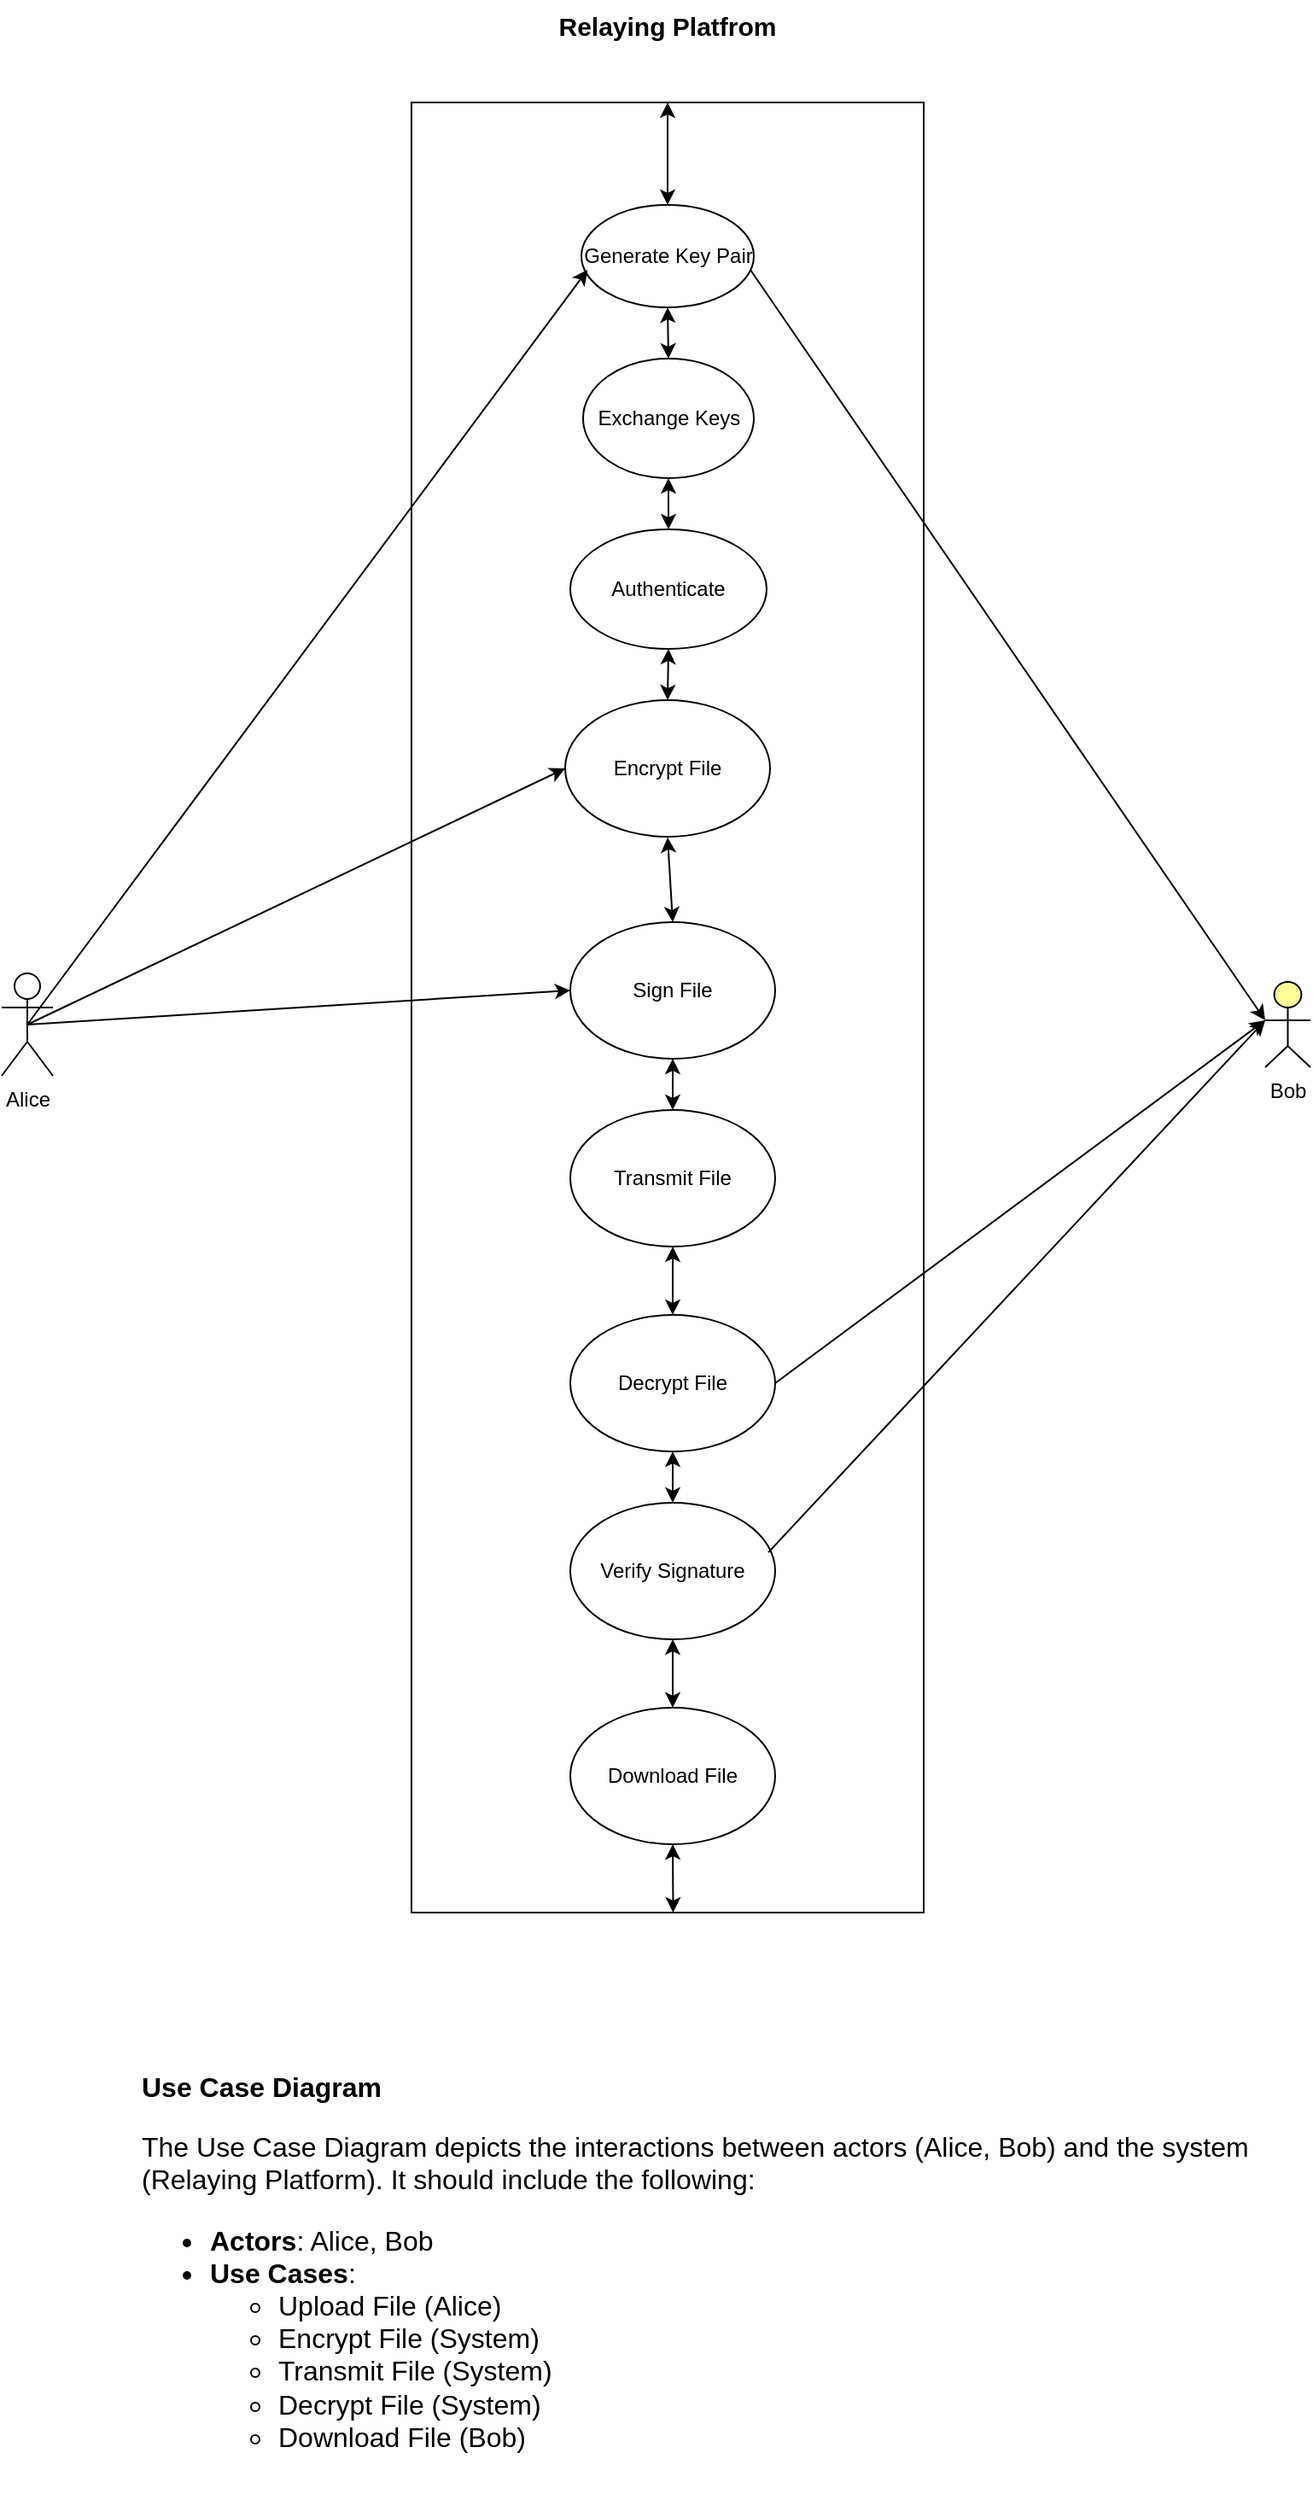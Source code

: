 <mxfile version="24.4.0" type="device">
  <diagram id="C5RBs43oDa-KdzZeNtuy" name="Page-1">
    <mxGraphModel dx="2316" dy="1184" grid="1" gridSize="10" guides="1" tooltips="1" connect="1" arrows="1" fold="1" page="1" pageScale="1" pageWidth="827" pageHeight="1169" math="0" shadow="0">
      <root>
        <mxCell id="WIyWlLk6GJQsqaUBKTNV-0" />
        <mxCell id="WIyWlLk6GJQsqaUBKTNV-1" parent="WIyWlLk6GJQsqaUBKTNV-0" />
        <mxCell id="ZrpL7Hcx2bXoiJu8Bz6u-1" value="&lt;div&gt;Alice&lt;/div&gt;&lt;div&gt;&lt;br&gt;&lt;/div&gt;" style="shape=umlActor;verticalLabelPosition=bottom;verticalAlign=top;html=1;outlineConnect=0;fontStyle=0" vertex="1" parent="WIyWlLk6GJQsqaUBKTNV-1">
          <mxGeometry x="30" y="690" width="30" height="60" as="geometry" />
        </mxCell>
        <mxCell id="ZrpL7Hcx2bXoiJu8Bz6u-4" value="Bob" style="html=1;outlineConnect=0;whiteSpace=wrap;fillColor=#ffff99;verticalLabelPosition=bottom;verticalAlign=top;align=center;shape=mxgraph.archimate3.actor;" vertex="1" parent="WIyWlLk6GJQsqaUBKTNV-1">
          <mxGeometry x="770" y="695" width="26.5" height="50" as="geometry" />
        </mxCell>
        <mxCell id="ZrpL7Hcx2bXoiJu8Bz6u-18" value="" style="rounded=0;whiteSpace=wrap;html=1;" vertex="1" parent="WIyWlLk6GJQsqaUBKTNV-1">
          <mxGeometry x="270" y="180" width="300" height="1060" as="geometry" />
        </mxCell>
        <mxCell id="ZrpL7Hcx2bXoiJu8Bz6u-19" value="Generate Key Pair" style="ellipse;whiteSpace=wrap;html=1;" vertex="1" parent="WIyWlLk6GJQsqaUBKTNV-1">
          <mxGeometry x="369.5" y="240" width="101" height="60" as="geometry" />
        </mxCell>
        <mxCell id="ZrpL7Hcx2bXoiJu8Bz6u-21" value="Relaying Platfrom" style="text;html=1;align=center;verticalAlign=middle;whiteSpace=wrap;rounded=0;fontSize=15;fontStyle=1" vertex="1" parent="WIyWlLk6GJQsqaUBKTNV-1">
          <mxGeometry x="350" y="120" width="140" height="30" as="geometry" />
        </mxCell>
        <mxCell id="ZrpL7Hcx2bXoiJu8Bz6u-22" value="Exchange Keys" style="ellipse;whiteSpace=wrap;html=1;" vertex="1" parent="WIyWlLk6GJQsqaUBKTNV-1">
          <mxGeometry x="370.5" y="330" width="100" height="70" as="geometry" />
        </mxCell>
        <mxCell id="ZrpL7Hcx2bXoiJu8Bz6u-23" value="Authenticate" style="ellipse;whiteSpace=wrap;html=1;" vertex="1" parent="WIyWlLk6GJQsqaUBKTNV-1">
          <mxGeometry x="363" y="430" width="115" height="70" as="geometry" />
        </mxCell>
        <mxCell id="ZrpL7Hcx2bXoiJu8Bz6u-24" value="Encrypt File" style="ellipse;whiteSpace=wrap;html=1;" vertex="1" parent="WIyWlLk6GJQsqaUBKTNV-1">
          <mxGeometry x="360" y="530" width="120" height="80" as="geometry" />
        </mxCell>
        <mxCell id="ZrpL7Hcx2bXoiJu8Bz6u-25" value="Sign File" style="ellipse;whiteSpace=wrap;html=1;" vertex="1" parent="WIyWlLk6GJQsqaUBKTNV-1">
          <mxGeometry x="363" y="660" width="120" height="80" as="geometry" />
        </mxCell>
        <mxCell id="ZrpL7Hcx2bXoiJu8Bz6u-26" value="Transmit File" style="ellipse;whiteSpace=wrap;html=1;" vertex="1" parent="WIyWlLk6GJQsqaUBKTNV-1">
          <mxGeometry x="363" y="770" width="120" height="80" as="geometry" />
        </mxCell>
        <mxCell id="ZrpL7Hcx2bXoiJu8Bz6u-27" value="Decrypt File" style="ellipse;whiteSpace=wrap;html=1;" vertex="1" parent="WIyWlLk6GJQsqaUBKTNV-1">
          <mxGeometry x="363" y="890" width="120" height="80" as="geometry" />
        </mxCell>
        <mxCell id="ZrpL7Hcx2bXoiJu8Bz6u-28" value="Verify Signature" style="ellipse;whiteSpace=wrap;html=1;" vertex="1" parent="WIyWlLk6GJQsqaUBKTNV-1">
          <mxGeometry x="363" y="1000" width="120" height="80" as="geometry" />
        </mxCell>
        <mxCell id="ZrpL7Hcx2bXoiJu8Bz6u-29" value="Download File" style="ellipse;whiteSpace=wrap;html=1;" vertex="1" parent="WIyWlLk6GJQsqaUBKTNV-1">
          <mxGeometry x="363" y="1120" width="120" height="80" as="geometry" />
        </mxCell>
        <mxCell id="ZrpL7Hcx2bXoiJu8Bz6u-31" value="" style="endArrow=classic;html=1;rounded=0;entryX=0.036;entryY=0.633;entryDx=0;entryDy=0;entryPerimeter=0;exitX=0.5;exitY=0.5;exitDx=0;exitDy=0;exitPerimeter=0;" edge="1" parent="WIyWlLk6GJQsqaUBKTNV-1" source="ZrpL7Hcx2bXoiJu8Bz6u-1" target="ZrpL7Hcx2bXoiJu8Bz6u-19">
          <mxGeometry width="50" height="50" relative="1" as="geometry">
            <mxPoint x="70" y="600" as="sourcePoint" />
            <mxPoint x="120" y="550" as="targetPoint" />
          </mxGeometry>
        </mxCell>
        <mxCell id="ZrpL7Hcx2bXoiJu8Bz6u-32" value="" style="endArrow=classic;html=1;rounded=0;entryX=0;entryY=0.5;entryDx=0;entryDy=0;exitX=0.5;exitY=0.5;exitDx=0;exitDy=0;exitPerimeter=0;" edge="1" parent="WIyWlLk6GJQsqaUBKTNV-1" source="ZrpL7Hcx2bXoiJu8Bz6u-1" target="ZrpL7Hcx2bXoiJu8Bz6u-24">
          <mxGeometry width="50" height="50" relative="1" as="geometry">
            <mxPoint x="90" y="600" as="sourcePoint" />
            <mxPoint x="140" y="550" as="targetPoint" />
          </mxGeometry>
        </mxCell>
        <mxCell id="ZrpL7Hcx2bXoiJu8Bz6u-33" value="" style="endArrow=classic;html=1;rounded=0;entryX=0;entryY=0.5;entryDx=0;entryDy=0;exitX=0.5;exitY=0.5;exitDx=0;exitDy=0;exitPerimeter=0;" edge="1" parent="WIyWlLk6GJQsqaUBKTNV-1" source="ZrpL7Hcx2bXoiJu8Bz6u-1" target="ZrpL7Hcx2bXoiJu8Bz6u-25">
          <mxGeometry width="50" height="50" relative="1" as="geometry">
            <mxPoint x="140" y="650" as="sourcePoint" />
            <mxPoint x="190" y="600" as="targetPoint" />
          </mxGeometry>
        </mxCell>
        <mxCell id="ZrpL7Hcx2bXoiJu8Bz6u-34" value="" style="endArrow=classic;html=1;rounded=0;entryX=0;entryY=0.45;entryDx=0;entryDy=0;entryPerimeter=0;exitX=0.98;exitY=0.633;exitDx=0;exitDy=0;exitPerimeter=0;" edge="1" parent="WIyWlLk6GJQsqaUBKTNV-1" source="ZrpL7Hcx2bXoiJu8Bz6u-19" target="ZrpL7Hcx2bXoiJu8Bz6u-4">
          <mxGeometry width="50" height="50" relative="1" as="geometry">
            <mxPoint x="490" y="640" as="sourcePoint" />
            <mxPoint x="540" y="590" as="targetPoint" />
          </mxGeometry>
        </mxCell>
        <mxCell id="ZrpL7Hcx2bXoiJu8Bz6u-35" value="" style="endArrow=classic;html=1;rounded=0;entryX=0;entryY=0.45;entryDx=0;entryDy=0;entryPerimeter=0;exitX=1;exitY=0.5;exitDx=0;exitDy=0;" edge="1" parent="WIyWlLk6GJQsqaUBKTNV-1" source="ZrpL7Hcx2bXoiJu8Bz6u-27" target="ZrpL7Hcx2bXoiJu8Bz6u-4">
          <mxGeometry width="50" height="50" relative="1" as="geometry">
            <mxPoint x="490" y="870" as="sourcePoint" />
            <mxPoint x="540" y="820" as="targetPoint" />
          </mxGeometry>
        </mxCell>
        <mxCell id="ZrpL7Hcx2bXoiJu8Bz6u-36" value="" style="endArrow=classic;html=1;rounded=0;exitX=0.967;exitY=0.363;exitDx=0;exitDy=0;exitPerimeter=0;entryX=0;entryY=0.45;entryDx=0;entryDy=0;entryPerimeter=0;" edge="1" parent="WIyWlLk6GJQsqaUBKTNV-1" source="ZrpL7Hcx2bXoiJu8Bz6u-28" target="ZrpL7Hcx2bXoiJu8Bz6u-4">
          <mxGeometry width="50" height="50" relative="1" as="geometry">
            <mxPoint x="490" y="870" as="sourcePoint" />
            <mxPoint x="540" y="820" as="targetPoint" />
          </mxGeometry>
        </mxCell>
        <mxCell id="ZrpL7Hcx2bXoiJu8Bz6u-46" value="" style="endArrow=classic;startArrow=classic;html=1;rounded=0;entryX=0.5;entryY=0;entryDx=0;entryDy=0;exitX=0.5;exitY=0;exitDx=0;exitDy=0;" edge="1" parent="WIyWlLk6GJQsqaUBKTNV-1" source="ZrpL7Hcx2bXoiJu8Bz6u-19" target="ZrpL7Hcx2bXoiJu8Bz6u-18">
          <mxGeometry width="50" height="50" relative="1" as="geometry">
            <mxPoint x="490" y="480" as="sourcePoint" />
            <mxPoint x="540" y="430" as="targetPoint" />
            <Array as="points" />
          </mxGeometry>
        </mxCell>
        <mxCell id="ZrpL7Hcx2bXoiJu8Bz6u-50" value="" style="endArrow=classic;startArrow=classic;html=1;rounded=0;entryX=0.5;entryY=1;entryDx=0;entryDy=0;exitX=0.5;exitY=0;exitDx=0;exitDy=0;" edge="1" parent="WIyWlLk6GJQsqaUBKTNV-1" source="ZrpL7Hcx2bXoiJu8Bz6u-22" target="ZrpL7Hcx2bXoiJu8Bz6u-19">
          <mxGeometry width="50" height="50" relative="1" as="geometry">
            <mxPoint x="420" y="320" as="sourcePoint" />
            <mxPoint x="540" y="490" as="targetPoint" />
          </mxGeometry>
        </mxCell>
        <mxCell id="ZrpL7Hcx2bXoiJu8Bz6u-53" value="" style="endArrow=classic;startArrow=classic;html=1;rounded=0;entryX=0.5;entryY=1;entryDx=0;entryDy=0;exitX=0.5;exitY=0;exitDx=0;exitDy=0;" edge="1" parent="WIyWlLk6GJQsqaUBKTNV-1" source="ZrpL7Hcx2bXoiJu8Bz6u-23" target="ZrpL7Hcx2bXoiJu8Bz6u-22">
          <mxGeometry width="50" height="50" relative="1" as="geometry">
            <mxPoint x="490" y="570" as="sourcePoint" />
            <mxPoint x="540" y="520" as="targetPoint" />
          </mxGeometry>
        </mxCell>
        <mxCell id="ZrpL7Hcx2bXoiJu8Bz6u-54" value="" style="endArrow=classic;startArrow=classic;html=1;rounded=0;entryX=0.5;entryY=1;entryDx=0;entryDy=0;exitX=0.5;exitY=0;exitDx=0;exitDy=0;" edge="1" parent="WIyWlLk6GJQsqaUBKTNV-1" source="ZrpL7Hcx2bXoiJu8Bz6u-24" target="ZrpL7Hcx2bXoiJu8Bz6u-23">
          <mxGeometry width="50" height="50" relative="1" as="geometry">
            <mxPoint x="490" y="570" as="sourcePoint" />
            <mxPoint x="540" y="520" as="targetPoint" />
          </mxGeometry>
        </mxCell>
        <mxCell id="ZrpL7Hcx2bXoiJu8Bz6u-55" value="" style="endArrow=classic;startArrow=classic;html=1;rounded=0;entryX=0.5;entryY=0.406;entryDx=0;entryDy=0;entryPerimeter=0;exitX=0.5;exitY=0;exitDx=0;exitDy=0;" edge="1" parent="WIyWlLk6GJQsqaUBKTNV-1" source="ZrpL7Hcx2bXoiJu8Bz6u-25" target="ZrpL7Hcx2bXoiJu8Bz6u-18">
          <mxGeometry width="50" height="50" relative="1" as="geometry">
            <mxPoint x="490" y="730" as="sourcePoint" />
            <mxPoint x="540" y="680" as="targetPoint" />
          </mxGeometry>
        </mxCell>
        <mxCell id="ZrpL7Hcx2bXoiJu8Bz6u-56" value="" style="endArrow=classic;startArrow=classic;html=1;rounded=0;entryX=0.5;entryY=1;entryDx=0;entryDy=0;exitX=0.5;exitY=0;exitDx=0;exitDy=0;" edge="1" parent="WIyWlLk6GJQsqaUBKTNV-1" source="ZrpL7Hcx2bXoiJu8Bz6u-26" target="ZrpL7Hcx2bXoiJu8Bz6u-25">
          <mxGeometry width="50" height="50" relative="1" as="geometry">
            <mxPoint x="490" y="730" as="sourcePoint" />
            <mxPoint x="540" y="680" as="targetPoint" />
          </mxGeometry>
        </mxCell>
        <mxCell id="ZrpL7Hcx2bXoiJu8Bz6u-57" value="" style="endArrow=classic;startArrow=classic;html=1;rounded=0;entryX=0.5;entryY=1;entryDx=0;entryDy=0;exitX=0.5;exitY=0;exitDx=0;exitDy=0;" edge="1" parent="WIyWlLk6GJQsqaUBKTNV-1" source="ZrpL7Hcx2bXoiJu8Bz6u-27" target="ZrpL7Hcx2bXoiJu8Bz6u-26">
          <mxGeometry width="50" height="50" relative="1" as="geometry">
            <mxPoint x="490" y="760" as="sourcePoint" />
            <mxPoint x="540" y="710" as="targetPoint" />
          </mxGeometry>
        </mxCell>
        <mxCell id="ZrpL7Hcx2bXoiJu8Bz6u-58" value="" style="endArrow=classic;startArrow=classic;html=1;rounded=0;entryX=0.5;entryY=1;entryDx=0;entryDy=0;exitX=0.5;exitY=0;exitDx=0;exitDy=0;" edge="1" parent="WIyWlLk6GJQsqaUBKTNV-1" source="ZrpL7Hcx2bXoiJu8Bz6u-28" target="ZrpL7Hcx2bXoiJu8Bz6u-27">
          <mxGeometry width="50" height="50" relative="1" as="geometry">
            <mxPoint x="490" y="980" as="sourcePoint" />
            <mxPoint x="540" y="930" as="targetPoint" />
          </mxGeometry>
        </mxCell>
        <mxCell id="ZrpL7Hcx2bXoiJu8Bz6u-59" value="" style="endArrow=classic;startArrow=classic;html=1;rounded=0;entryX=0.5;entryY=1;entryDx=0;entryDy=0;exitX=0.5;exitY=0;exitDx=0;exitDy=0;" edge="1" parent="WIyWlLk6GJQsqaUBKTNV-1" source="ZrpL7Hcx2bXoiJu8Bz6u-29" target="ZrpL7Hcx2bXoiJu8Bz6u-28">
          <mxGeometry width="50" height="50" relative="1" as="geometry">
            <mxPoint x="490" y="1140" as="sourcePoint" />
            <mxPoint x="540" y="1090" as="targetPoint" />
          </mxGeometry>
        </mxCell>
        <mxCell id="ZrpL7Hcx2bXoiJu8Bz6u-60" value="" style="endArrow=classic;startArrow=classic;html=1;rounded=0;entryX=0.5;entryY=1;entryDx=0;entryDy=0;" edge="1" parent="WIyWlLk6GJQsqaUBKTNV-1" source="ZrpL7Hcx2bXoiJu8Bz6u-18" target="ZrpL7Hcx2bXoiJu8Bz6u-29">
          <mxGeometry width="50" height="50" relative="1" as="geometry">
            <mxPoint x="420" y="1240" as="sourcePoint" />
            <mxPoint x="540" y="1090" as="targetPoint" />
          </mxGeometry>
        </mxCell>
        <mxCell id="ZrpL7Hcx2bXoiJu8Bz6u-61" value="&lt;h3 style=&quot;font-size: 16px;&quot;&gt;Use Case Diagram&lt;/h3&gt;&lt;p style=&quot;font-size: 16px;&quot;&gt;The Use Case Diagram depicts the interactions between actors (Alice, Bob) and the system (Relaying Platform). It should include the following:&lt;/p&gt;&lt;ul style=&quot;font-size: 16px;&quot;&gt;&lt;li style=&quot;font-size: 16px;&quot;&gt;&lt;strong style=&quot;font-size: 16px;&quot;&gt;Actors&lt;/strong&gt;: Alice, Bob&lt;/li&gt;&lt;li style=&quot;font-size: 16px;&quot;&gt;&lt;strong style=&quot;font-size: 16px;&quot;&gt;Use Cases&lt;/strong&gt;:&lt;ul style=&quot;font-size: 16px;&quot;&gt;&lt;li style=&quot;font-size: 16px;&quot;&gt;Upload File (Alice)&lt;/li&gt;&lt;li style=&quot;font-size: 16px;&quot;&gt;Encrypt File (System)&lt;/li&gt;&lt;li style=&quot;font-size: 16px;&quot;&gt;Transmit File (System)&lt;/li&gt;&lt;li style=&quot;font-size: 16px;&quot;&gt;Decrypt File (System)&lt;/li&gt;&lt;li style=&quot;font-size: 16px;&quot;&gt;Download File (Bob)&lt;/li&gt;&lt;/ul&gt;&lt;/li&gt;&lt;/ul&gt;" style="text;html=1;whiteSpace=wrap;overflow=hidden;rounded=0;fontSize=16;" vertex="1" parent="WIyWlLk6GJQsqaUBKTNV-1">
          <mxGeometry x="110" y="1310" width="660" height="270" as="geometry" />
        </mxCell>
      </root>
    </mxGraphModel>
  </diagram>
</mxfile>
